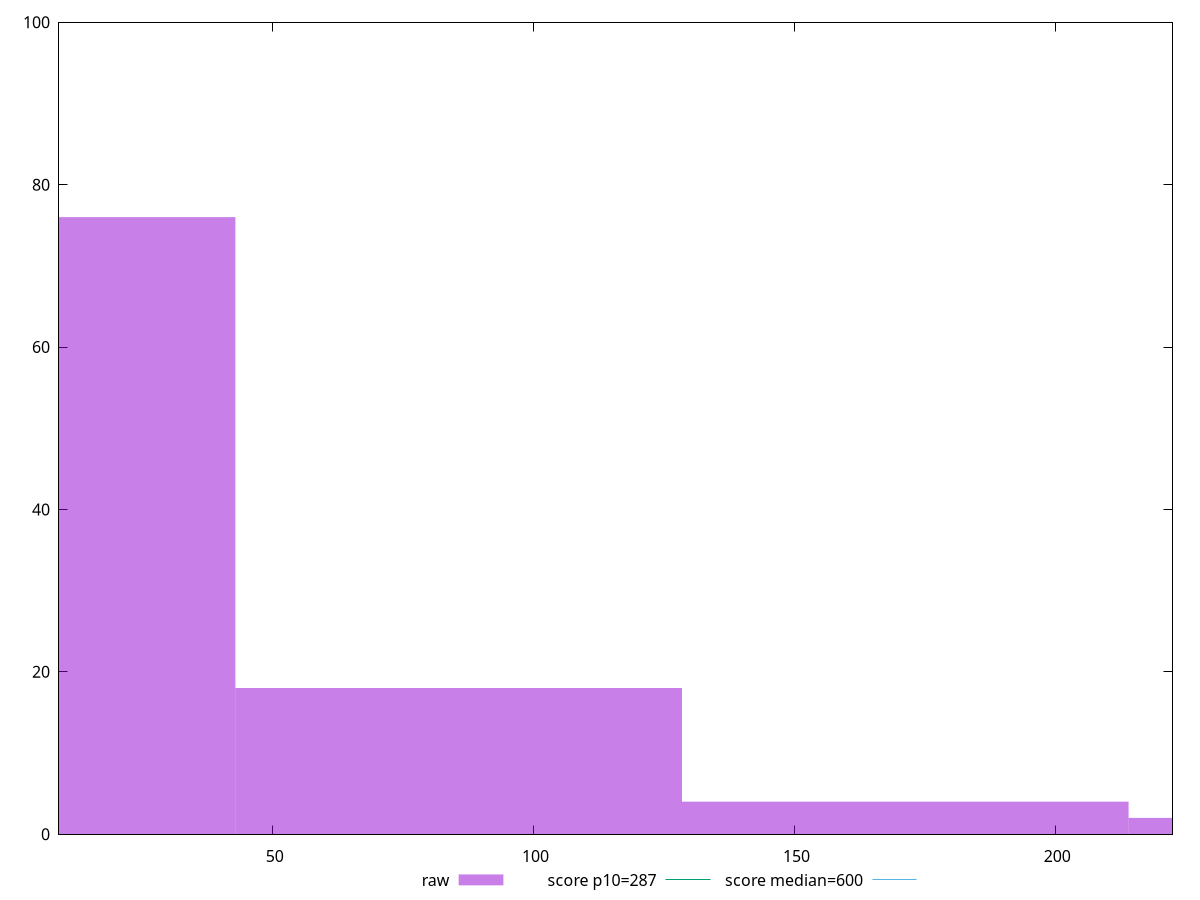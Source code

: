 reset

$raw <<EOF
85.63302864642995 18
0 76
171.2660572928599 4
256.8990859392899 2
EOF

set key outside below
set boxwidth 85.63302864642995
set xrange [9:222.5]
set yrange [0:100]
set trange [0:100]
set style fill transparent solid 0.5 noborder

set parametric
set terminal svg size 640, 490 enhanced background rgb 'white'
set output "report_00017_2021-02-10T15-08-03.406Z/total-blocking-time/samples/pages+cached+noadtech/raw/histogram.svg"

plot $raw title "raw" with boxes, \
     287,t title "score p10=287", \
     600,t title "score median=600"

reset

